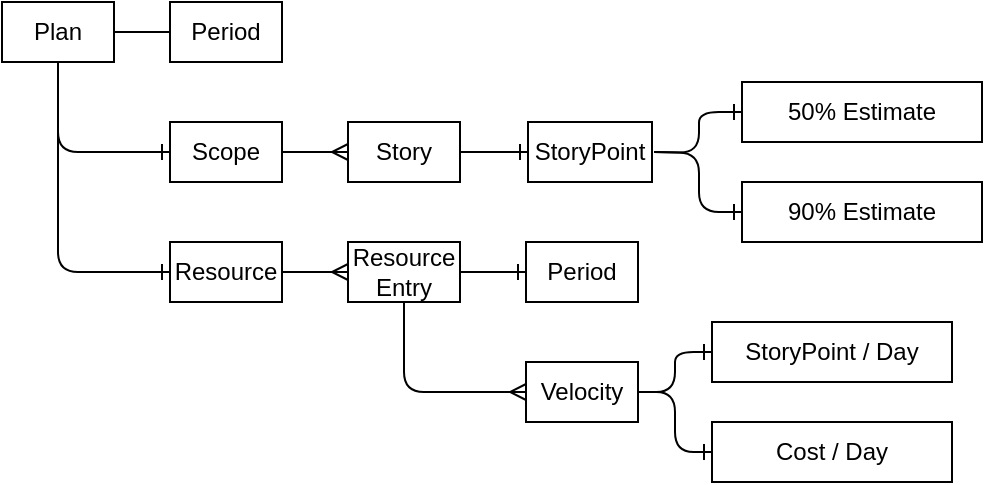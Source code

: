 <mxfile version="13.0.3" type="github"><diagram id="MNN5ywMe26SoIKPqFL2x" name="Page-1"><mxGraphModel dx="1058" dy="754" grid="1" gridSize="10" guides="1" tooltips="1" connect="1" arrows="1" fold="1" page="1" pageScale="1" pageWidth="827" pageHeight="1169" math="0" shadow="0"><root><mxCell id="0"/><mxCell id="1" parent="0"/><mxCell id="Ie44XaZ6SfPMzWSGEnbk-3" value="Scope" style="rounded=0;whiteSpace=wrap;html=1;" parent="1" vertex="1"><mxGeometry x="370" y="150" width="56" height="30" as="geometry"/></mxCell><mxCell id="Ie44XaZ6SfPMzWSGEnbk-7" value="Story" style="rounded=0;whiteSpace=wrap;html=1;" parent="1" vertex="1"><mxGeometry x="459" y="150" width="56" height="30" as="geometry"/></mxCell><mxCell id="Ie44XaZ6SfPMzWSGEnbk-10" value="Resource" style="rounded=0;whiteSpace=wrap;html=1;" parent="1" vertex="1"><mxGeometry x="370" y="210" width="56" height="30" as="geometry"/></mxCell><mxCell id="Ie44XaZ6SfPMzWSGEnbk-11" value="Period" style="rounded=0;whiteSpace=wrap;html=1;" parent="1" vertex="1"><mxGeometry x="370" y="90" width="56" height="30" as="geometry"/></mxCell><mxCell id="Ie44XaZ6SfPMzWSGEnbk-12" value="Velocity" style="rounded=0;whiteSpace=wrap;html=1;" parent="1" vertex="1"><mxGeometry x="548" y="270" width="56" height="30" as="geometry"/></mxCell><mxCell id="Ie44XaZ6SfPMzWSGEnbk-13" value="StoryPoint / Day" style="rounded=0;whiteSpace=wrap;html=1;" parent="1" vertex="1"><mxGeometry x="641" y="250" width="120" height="30" as="geometry"/></mxCell><mxCell id="Ie44XaZ6SfPMzWSGEnbk-14" value="Cost / Day" style="rounded=0;whiteSpace=wrap;html=1;" parent="1" vertex="1"><mxGeometry x="641" y="300" width="120" height="30" as="geometry"/></mxCell><mxCell id="Ie44XaZ6SfPMzWSGEnbk-15" value="" style="fontSize=12;html=1;endArrow=none;startArrow=ERmany;exitX=0;exitY=0.5;exitDx=0;exitDy=0;entryX=1;entryY=0.5;entryDx=0;entryDy=0;edgeStyle=orthogonalEdgeStyle;endFill=0;" parent="1" source="Ie44XaZ6SfPMzWSGEnbk-7" target="Ie44XaZ6SfPMzWSGEnbk-3" edge="1"><mxGeometry width="100" height="100" relative="1" as="geometry"><mxPoint x="332" y="290" as="sourcePoint"/><mxPoint x="320" y="180" as="targetPoint"/></mxGeometry></mxCell><mxCell id="Ie44XaZ6SfPMzWSGEnbk-16" value="Resource&lt;br&gt;Entry" style="rounded=0;whiteSpace=wrap;html=1;" parent="1" vertex="1"><mxGeometry x="459" y="210" width="56" height="30" as="geometry"/></mxCell><mxCell id="Ie44XaZ6SfPMzWSGEnbk-17" value="Period" style="rounded=0;whiteSpace=wrap;html=1;" parent="1" vertex="1"><mxGeometry x="548" y="210" width="56" height="30" as="geometry"/></mxCell><mxCell id="Ie44XaZ6SfPMzWSGEnbk-18" value="Plan" style="rounded=0;whiteSpace=wrap;html=1;" parent="1" vertex="1"><mxGeometry x="286" y="90" width="56" height="30" as="geometry"/></mxCell><mxCell id="Ie44XaZ6SfPMzWSGEnbk-20" value="" style="fontSize=12;html=1;endArrow=none;startArrow=ERmany;entryX=1;entryY=0.5;entryDx=0;entryDy=0;exitX=0;exitY=0.5;exitDx=0;exitDy=0;edgeStyle=orthogonalEdgeStyle;endFill=0;" parent="1" source="Ie44XaZ6SfPMzWSGEnbk-16" target="Ie44XaZ6SfPMzWSGEnbk-10" edge="1"><mxGeometry width="100" height="100" relative="1" as="geometry"><mxPoint x="320" y="290" as="sourcePoint"/><mxPoint x="420" y="190" as="targetPoint"/></mxGeometry></mxCell><mxCell id="YoVkEKcErNvpQU3gr6g3-3" value="" style="edgeStyle=orthogonalEdgeStyle;fontSize=12;html=1;endArrow=ERone;endFill=1;exitX=1;exitY=0.5;exitDx=0;exitDy=0;entryX=0;entryY=0.5;entryDx=0;entryDy=0;" parent="1" source="Ie44XaZ6SfPMzWSGEnbk-16" target="Ie44XaZ6SfPMzWSGEnbk-17" edge="1"><mxGeometry width="100" height="100" relative="1" as="geometry"><mxPoint x="506" y="250" as="sourcePoint"/><mxPoint x="550" y="225" as="targetPoint"/></mxGeometry></mxCell><mxCell id="YoVkEKcErNvpQU3gr6g3-4" value="" style="edgeStyle=orthogonalEdgeStyle;fontSize=12;html=1;endArrow=ERone;endFill=1;entryX=0;entryY=0.5;entryDx=0;entryDy=0;exitX=1;exitY=0.5;exitDx=0;exitDy=0;" parent="1" source="Ie44XaZ6SfPMzWSGEnbk-12" target="Ie44XaZ6SfPMzWSGEnbk-13" edge="1"><mxGeometry width="100" height="100" relative="1" as="geometry"><mxPoint x="497" y="250" as="sourcePoint"/><mxPoint x="558" y="295" as="targetPoint"/></mxGeometry></mxCell><mxCell id="YoVkEKcErNvpQU3gr6g3-5" value="" style="edgeStyle=orthogonalEdgeStyle;fontSize=12;html=1;endArrow=ERone;endFill=1;entryX=0;entryY=0.5;entryDx=0;entryDy=0;exitX=1;exitY=0.5;exitDx=0;exitDy=0;" parent="1" source="Ie44XaZ6SfPMzWSGEnbk-12" target="Ie44XaZ6SfPMzWSGEnbk-14" edge="1"><mxGeometry width="100" height="100" relative="1" as="geometry"><mxPoint x="614" y="295" as="sourcePoint"/><mxPoint x="651" y="275" as="targetPoint"/></mxGeometry></mxCell><mxCell id="YoVkEKcErNvpQU3gr6g3-6" value="" style="edgeStyle=orthogonalEdgeStyle;fontSize=12;html=1;endArrow=ERone;endFill=1;entryX=0;entryY=0.5;entryDx=0;entryDy=0;exitX=0.5;exitY=1;exitDx=0;exitDy=0;" parent="1" source="Ie44XaZ6SfPMzWSGEnbk-18" target="Ie44XaZ6SfPMzWSGEnbk-3" edge="1"><mxGeometry width="100" height="100" relative="1" as="geometry"><mxPoint x="290" y="80" as="sourcePoint"/><mxPoint x="510" y="160" as="targetPoint"/></mxGeometry></mxCell><mxCell id="YoVkEKcErNvpQU3gr6g3-8" value="" style="edgeStyle=orthogonalEdgeStyle;fontSize=12;html=1;endArrow=ERone;endFill=1;entryX=0;entryY=0.5;entryDx=0;entryDy=0;exitX=0.5;exitY=1;exitDx=0;exitDy=0;" parent="1" source="Ie44XaZ6SfPMzWSGEnbk-18" target="Ie44XaZ6SfPMzWSGEnbk-10" edge="1"><mxGeometry width="100" height="100" relative="1" as="geometry"><mxPoint x="280" y="150" as="sourcePoint"/><mxPoint x="510" y="160" as="targetPoint"/></mxGeometry></mxCell><mxCell id="YoVkEKcErNvpQU3gr6g3-9" value="" style="endArrow=none;html=1;rounded=0;exitX=1;exitY=0.5;exitDx=0;exitDy=0;entryX=0;entryY=0.5;entryDx=0;entryDy=0;" parent="1" source="Ie44XaZ6SfPMzWSGEnbk-18" target="Ie44XaZ6SfPMzWSGEnbk-11" edge="1"><mxGeometry relative="1" as="geometry"><mxPoint x="380" y="230" as="sourcePoint"/><mxPoint x="540" y="230" as="targetPoint"/></mxGeometry></mxCell><mxCell id="YoVkEKcErNvpQU3gr6g3-10" value="" style="fontSize=12;html=1;endArrow=none;startArrow=ERmany;entryX=0.5;entryY=1;entryDx=0;entryDy=0;exitX=0;exitY=0.5;exitDx=0;exitDy=0;edgeStyle=orthogonalEdgeStyle;endFill=0;" parent="1" source="Ie44XaZ6SfPMzWSGEnbk-12" target="Ie44XaZ6SfPMzWSGEnbk-16" edge="1"><mxGeometry width="100" height="100" relative="1" as="geometry"><mxPoint x="469" y="235" as="sourcePoint"/><mxPoint x="436" y="235" as="targetPoint"/></mxGeometry></mxCell><mxCell id="YoVkEKcErNvpQU3gr6g3-11" value="StoryPoint" style="rounded=0;whiteSpace=wrap;html=1;" parent="1" vertex="1"><mxGeometry x="549" y="150" width="62" height="30" as="geometry"/></mxCell><mxCell id="YoVkEKcErNvpQU3gr6g3-12" value="" style="fontSize=12;html=1;endArrow=none;startArrow=ERone;exitX=0;exitY=0.5;exitDx=0;exitDy=0;edgeStyle=orthogonalEdgeStyle;endFill=0;entryX=1;entryY=0.5;entryDx=0;entryDy=0;startFill=0;" parent="1" source="YoVkEKcErNvpQU3gr6g3-11" target="Ie44XaZ6SfPMzWSGEnbk-7" edge="1"><mxGeometry width="100" height="100" relative="1" as="geometry"><mxPoint x="421" y="290" as="sourcePoint"/><mxPoint x="530" y="190" as="targetPoint"/></mxGeometry></mxCell><mxCell id="5SJN1j0xhOBY22DCgTaz-1" value="50% Estimate" style="rounded=0;whiteSpace=wrap;html=1;" parent="1" vertex="1"><mxGeometry x="656" y="130" width="120" height="30" as="geometry"/></mxCell><mxCell id="5SJN1j0xhOBY22DCgTaz-2" value="90% Estimate" style="rounded=0;whiteSpace=wrap;html=1;" parent="1" vertex="1"><mxGeometry x="656" y="180" width="120" height="30" as="geometry"/></mxCell><mxCell id="5SJN1j0xhOBY22DCgTaz-3" value="" style="edgeStyle=orthogonalEdgeStyle;fontSize=12;html=1;endArrow=ERone;endFill=1;entryX=0;entryY=0.5;entryDx=0;entryDy=0;exitX=1;exitY=0.5;exitDx=0;exitDy=0;" parent="1" target="5SJN1j0xhOBY22DCgTaz-1" edge="1"><mxGeometry width="100" height="100" relative="1" as="geometry"><mxPoint x="612" y="165" as="sourcePoint"/><mxPoint x="566" y="175" as="targetPoint"/></mxGeometry></mxCell><mxCell id="5SJN1j0xhOBY22DCgTaz-4" value="" style="edgeStyle=orthogonalEdgeStyle;fontSize=12;html=1;endArrow=ERone;endFill=1;entryX=0;entryY=0.5;entryDx=0;entryDy=0;" parent="1" target="5SJN1j0xhOBY22DCgTaz-2" edge="1"><mxGeometry width="100" height="100" relative="1" as="geometry"><mxPoint x="612" y="165" as="sourcePoint"/><mxPoint x="659" y="155" as="targetPoint"/></mxGeometry></mxCell></root></mxGraphModel></diagram></mxfile>